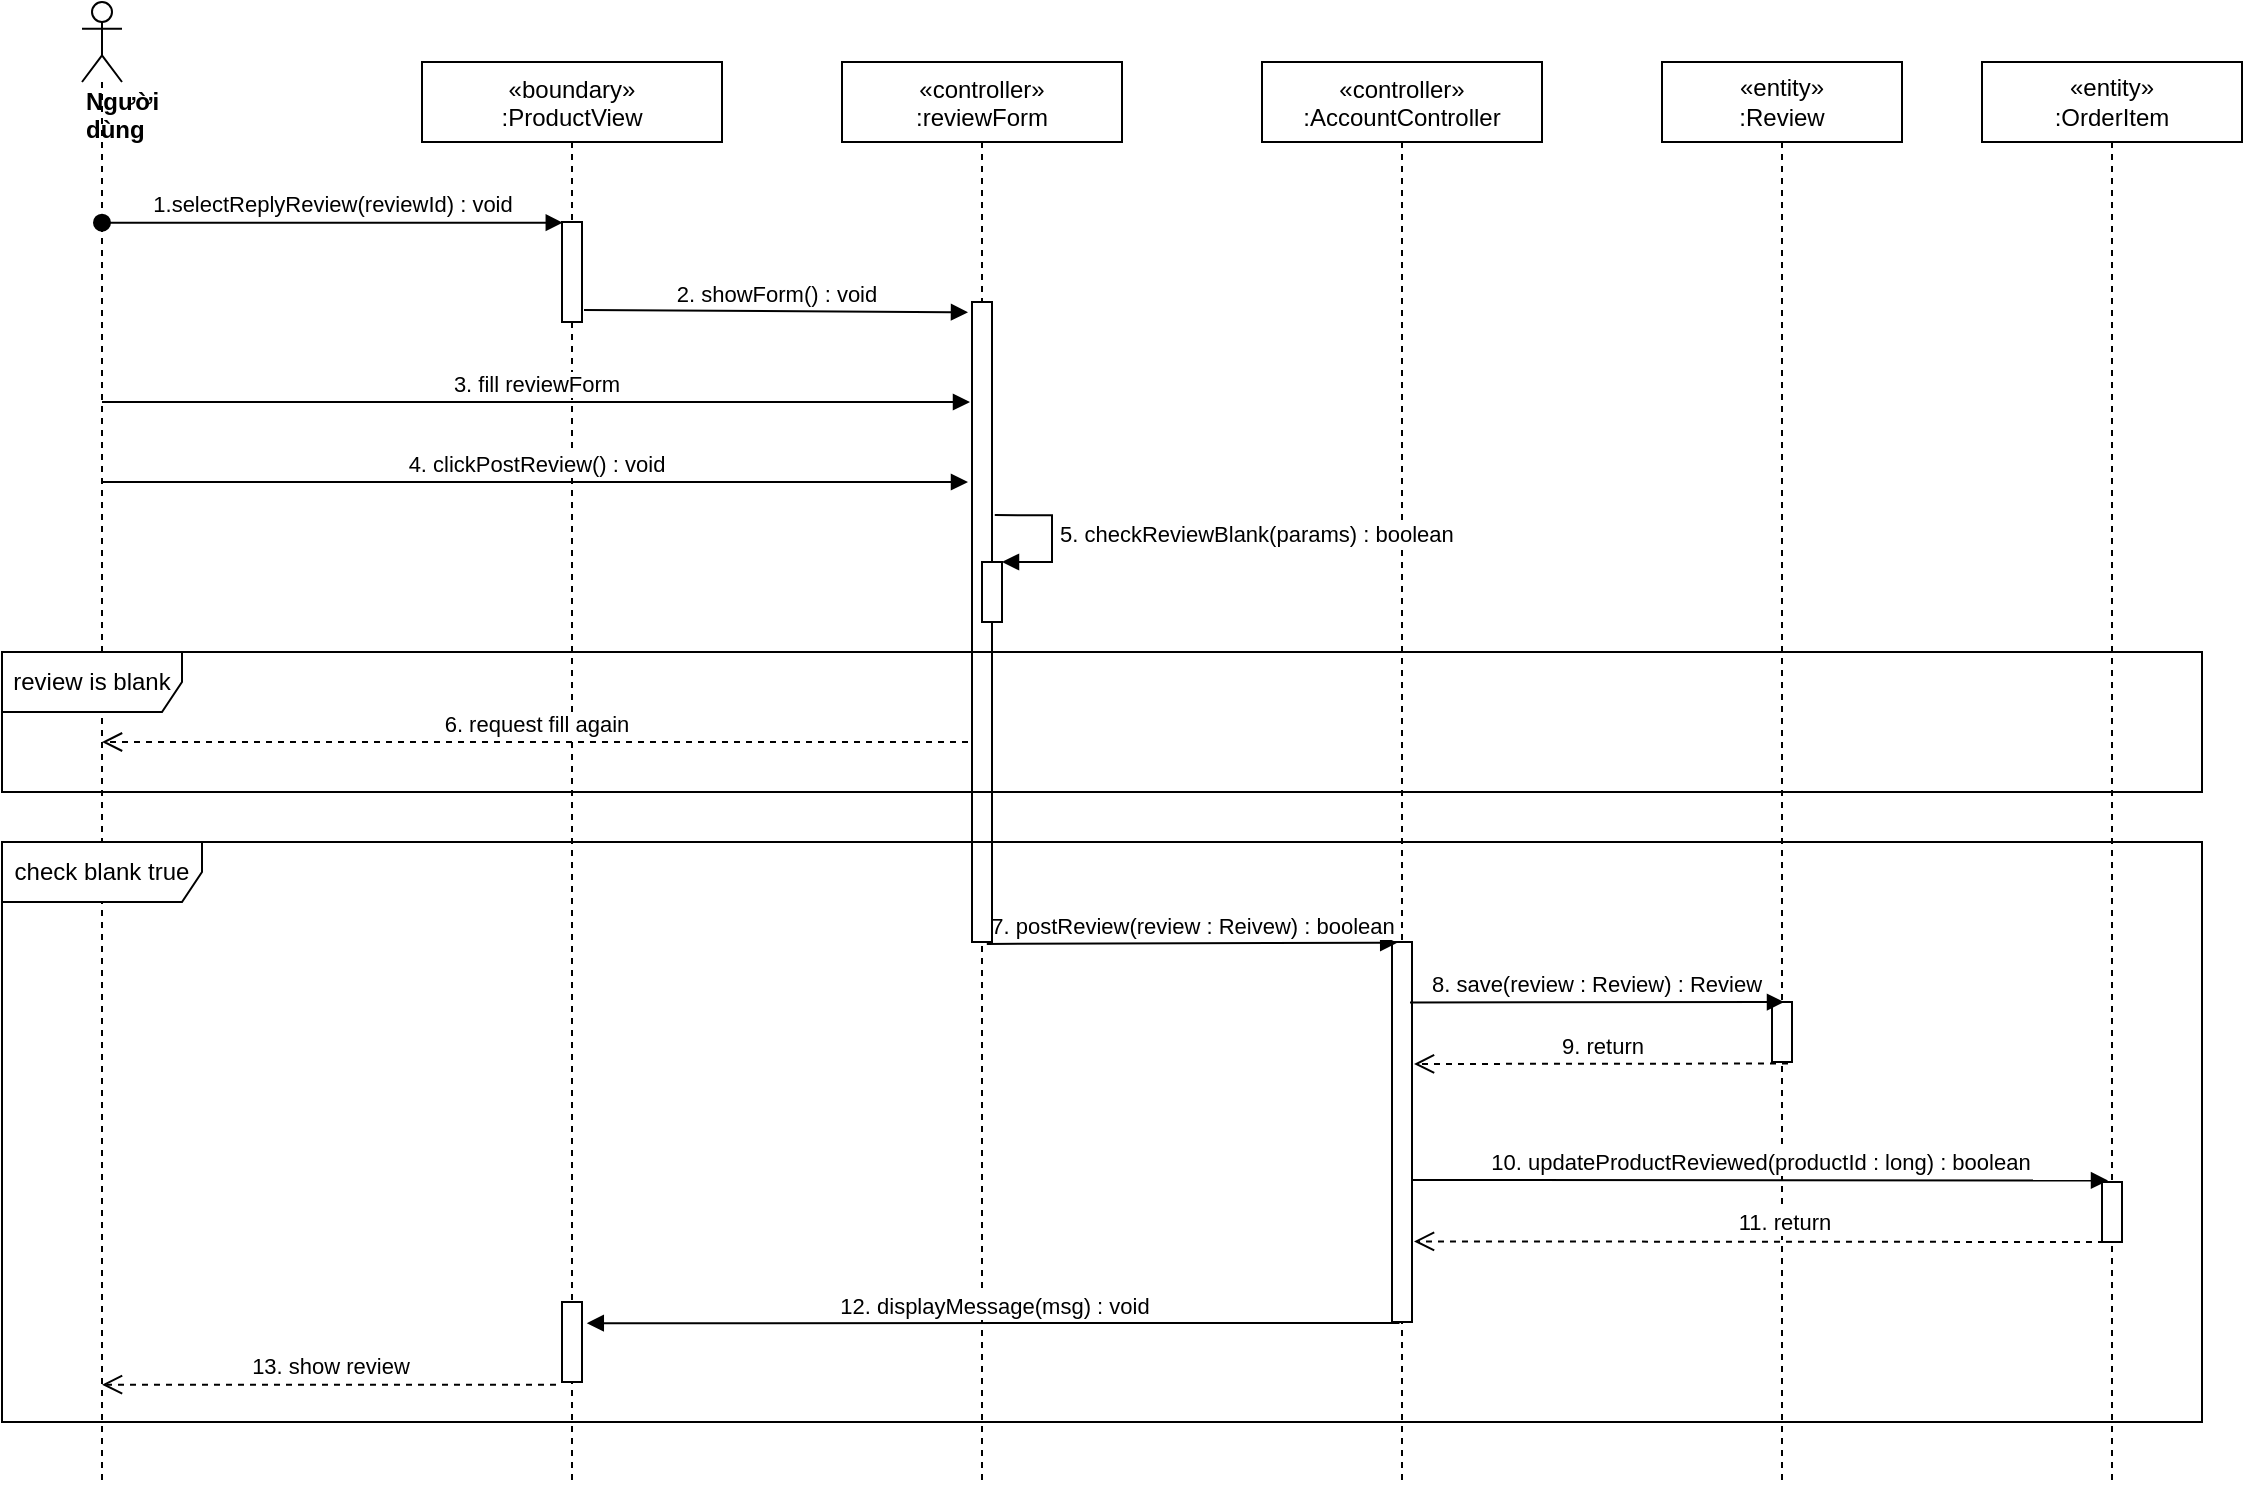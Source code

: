 <mxfile version="14.7.6" type="device"><diagram id="kgpKYQtTHZ0yAKxKKP6v" name="Page-1"><mxGraphModel dx="1038" dy="521" grid="1" gridSize="10" guides="1" tooltips="1" connect="1" arrows="1" fold="1" page="1" pageScale="1" pageWidth="850" pageHeight="1100" math="0" shadow="0"><root><mxCell id="0"/><mxCell id="1" parent="0"/><mxCell id="iVe8n8jMxYPN2y0XGjnA-1" value="«boundary»&#10;:ProductView" style="shape=umlLifeline;perimeter=lifelinePerimeter;container=1;collapsible=0;recursiveResize=0;rounded=0;shadow=0;strokeWidth=1;" parent="1" vertex="1"><mxGeometry x="250" y="80" width="150" height="710" as="geometry"/></mxCell><mxCell id="iVe8n8jMxYPN2y0XGjnA-2" value="" style="html=1;points=[];perimeter=orthogonalPerimeter;" parent="iVe8n8jMxYPN2y0XGjnA-1" vertex="1"><mxGeometry x="70" y="80" width="10" height="50" as="geometry"/></mxCell><mxCell id="iVe8n8jMxYPN2y0XGjnA-3" value="«controller»&#10;:AccountController" style="shape=umlLifeline;perimeter=lifelinePerimeter;container=1;collapsible=0;recursiveResize=0;rounded=0;shadow=0;strokeWidth=1;size=40;" parent="1" vertex="1"><mxGeometry x="670" y="80" width="140" height="710" as="geometry"/></mxCell><mxCell id="iVe8n8jMxYPN2y0XGjnA-4" value="" style="points=[];perimeter=orthogonalPerimeter;rounded=0;shadow=0;strokeWidth=1;" parent="iVe8n8jMxYPN2y0XGjnA-3" vertex="1"><mxGeometry x="65" y="440" width="10" height="190" as="geometry"/></mxCell><mxCell id="iVe8n8jMxYPN2y0XGjnA-5" value="&lt;div&gt;&lt;b&gt;Người dùng&lt;/b&gt;&lt;/div&gt;" style="shape=umlLifeline;participant=umlActor;perimeter=lifelinePerimeter;whiteSpace=wrap;html=1;container=1;collapsible=0;recursiveResize=0;verticalAlign=top;spacingTop=36;outlineConnect=0;align=left;" parent="1" vertex="1"><mxGeometry x="80" y="50" width="20" height="740" as="geometry"/></mxCell><mxCell id="iVe8n8jMxYPN2y0XGjnA-6" value="1.selectReplyReview(reviewId) : void" style="html=1;verticalAlign=bottom;startArrow=oval;startFill=1;endArrow=block;startSize=8;entryX=0.04;entryY=0.007;entryDx=0;entryDy=0;entryPerimeter=0;" parent="1" source="iVe8n8jMxYPN2y0XGjnA-5" target="iVe8n8jMxYPN2y0XGjnA-2" edge="1"><mxGeometry width="60" relative="1" as="geometry"><mxPoint x="400" y="230" as="sourcePoint"/><mxPoint x="283" y="160" as="targetPoint"/></mxGeometry></mxCell><mxCell id="iVe8n8jMxYPN2y0XGjnA-7" value="&lt;span&gt;«entity»&lt;br&gt;&lt;/span&gt;:Review" style="shape=umlLifeline;perimeter=lifelinePerimeter;whiteSpace=wrap;html=1;container=1;collapsible=0;recursiveResize=0;outlineConnect=0;" parent="1" vertex="1"><mxGeometry x="870" y="80" width="120" height="710" as="geometry"/></mxCell><mxCell id="iVe8n8jMxYPN2y0XGjnA-8" value="" style="points=[];perimeter=orthogonalPerimeter;rounded=0;shadow=0;strokeWidth=1;" parent="iVe8n8jMxYPN2y0XGjnA-7" vertex="1"><mxGeometry x="55" y="470" width="10" height="30" as="geometry"/></mxCell><mxCell id="iVe8n8jMxYPN2y0XGjnA-9" value="8. save(review : Review) : Review" style="html=1;verticalAlign=bottom;endArrow=block;entryX=0.6;entryY=0;entryDx=0;entryDy=0;entryPerimeter=0;exitX=0.9;exitY=0.159;exitDx=0;exitDy=0;exitPerimeter=0;" parent="1" source="iVe8n8jMxYPN2y0XGjnA-4" target="iVe8n8jMxYPN2y0XGjnA-8" edge="1"><mxGeometry width="80" relative="1" as="geometry"><mxPoint x="884" y="500" as="sourcePoint"/><mxPoint x="840" y="430" as="targetPoint"/></mxGeometry></mxCell><mxCell id="iVe8n8jMxYPN2y0XGjnA-10" value="9. return" style="html=1;verticalAlign=bottom;endArrow=open;dashed=1;endSize=8;exitX=0.8;exitY=1.025;exitDx=0;exitDy=0;exitPerimeter=0;" parent="1" source="iVe8n8jMxYPN2y0XGjnA-8" edge="1"><mxGeometry relative="1" as="geometry"><mxPoint x="840" y="430" as="sourcePoint"/><mxPoint x="746" y="581" as="targetPoint"/></mxGeometry></mxCell><mxCell id="iVe8n8jMxYPN2y0XGjnA-11" value="3. fill reviewForm" style="html=1;verticalAlign=bottom;endArrow=block;" parent="1" source="iVe8n8jMxYPN2y0XGjnA-5" edge="1"><mxGeometry width="80" relative="1" as="geometry"><mxPoint x="400" y="340" as="sourcePoint"/><mxPoint x="524" y="250" as="targetPoint"/></mxGeometry></mxCell><mxCell id="iVe8n8jMxYPN2y0XGjnA-12" value="7. postReview(review : Reivew) : boolean" style="html=1;verticalAlign=bottom;endArrow=block;entryX=0.26;entryY=0.002;entryDx=0;entryDy=0;entryPerimeter=0;exitX=0.74;exitY=1.003;exitDx=0;exitDy=0;exitPerimeter=0;" parent="1" source="iVe8n8jMxYPN2y0XGjnA-20" target="iVe8n8jMxYPN2y0XGjnA-4" edge="1"><mxGeometry width="80" relative="1" as="geometry"><mxPoint x="550" y="460" as="sourcePoint"/><mxPoint x="610" y="440" as="targetPoint"/></mxGeometry></mxCell><mxCell id="iVe8n8jMxYPN2y0XGjnA-13" value="4. clickPostReview() : void" style="html=1;verticalAlign=bottom;endArrow=block;" parent="1" source="iVe8n8jMxYPN2y0XGjnA-5" edge="1"><mxGeometry width="80" relative="1" as="geometry"><mxPoint x="420" y="440" as="sourcePoint"/><mxPoint x="523" y="290" as="targetPoint"/></mxGeometry></mxCell><mxCell id="iVe8n8jMxYPN2y0XGjnA-14" value="&lt;span&gt;«entity»&lt;br&gt;&lt;/span&gt;:OrderItem" style="shape=umlLifeline;perimeter=lifelinePerimeter;whiteSpace=wrap;html=1;container=1;collapsible=0;recursiveResize=0;outlineConnect=0;" parent="1" vertex="1"><mxGeometry x="1030" y="80" width="130" height="710" as="geometry"/></mxCell><mxCell id="iVe8n8jMxYPN2y0XGjnA-15" value="" style="points=[];perimeter=orthogonalPerimeter;rounded=0;shadow=0;strokeWidth=1;" parent="iVe8n8jMxYPN2y0XGjnA-14" vertex="1"><mxGeometry x="60" y="560" width="10" height="30" as="geometry"/></mxCell><mxCell id="iVe8n8jMxYPN2y0XGjnA-16" value="10. updateProductReviewed(productId : long) : boolean" style="html=1;verticalAlign=bottom;endArrow=block;entryX=0.3;entryY=-0.025;entryDx=0;entryDy=0;entryPerimeter=0;" parent="1" target="iVe8n8jMxYPN2y0XGjnA-15" edge="1"><mxGeometry width="80" relative="1" as="geometry"><mxPoint x="745" y="639" as="sourcePoint"/><mxPoint x="990" y="523" as="targetPoint"/></mxGeometry></mxCell><mxCell id="iVe8n8jMxYPN2y0XGjnA-17" value="11. return" style="html=1;verticalAlign=bottom;endArrow=open;dashed=1;endSize=8;exitX=0.1;exitY=1;exitDx=0;exitDy=0;exitPerimeter=0;entryX=1.1;entryY=0.788;entryDx=0;entryDy=0;entryPerimeter=0;" parent="1" source="iVe8n8jMxYPN2y0XGjnA-15" target="iVe8n8jMxYPN2y0XGjnA-4" edge="1"><mxGeometry x="-0.071" y="-1" relative="1" as="geometry"><mxPoint x="740" y="530" as="sourcePoint"/><mxPoint x="660" y="530" as="targetPoint"/><mxPoint as="offset"/></mxGeometry></mxCell><mxCell id="iVe8n8jMxYPN2y0XGjnA-18" value="«controller»&#10;:reviewForm" style="shape=umlLifeline;perimeter=lifelinePerimeter;container=1;collapsible=0;recursiveResize=0;rounded=0;shadow=0;strokeWidth=1;size=40;" parent="1" vertex="1"><mxGeometry x="460" y="80" width="140" height="710" as="geometry"/></mxCell><mxCell id="iVe8n8jMxYPN2y0XGjnA-19" value="2. showForm() : void" style="html=1;verticalAlign=bottom;endArrow=block;exitX=1.1;exitY=0.88;exitDx=0;exitDy=0;exitPerimeter=0;entryX=-0.2;entryY=0.016;entryDx=0;entryDy=0;entryPerimeter=0;" parent="1" source="iVe8n8jMxYPN2y0XGjnA-2" target="iVe8n8jMxYPN2y0XGjnA-20" edge="1"><mxGeometry width="80" relative="1" as="geometry"><mxPoint x="520" y="230" as="sourcePoint"/><mxPoint x="500" y="230" as="targetPoint"/></mxGeometry></mxCell><mxCell id="iVe8n8jMxYPN2y0XGjnA-20" value="" style="html=1;points=[];perimeter=orthogonalPerimeter;" parent="1" vertex="1"><mxGeometry x="525" y="200" width="10" height="320" as="geometry"/></mxCell><mxCell id="iVe8n8jMxYPN2y0XGjnA-21" value="" style="html=1;points=[];perimeter=orthogonalPerimeter;" parent="1" vertex="1"><mxGeometry x="530" y="330" width="10" height="30" as="geometry"/></mxCell><mxCell id="iVe8n8jMxYPN2y0XGjnA-22" value="5. checkReviewBlank(params) : boolean" style="edgeStyle=orthogonalEdgeStyle;html=1;align=left;spacingLeft=2;endArrow=block;rounded=0;entryX=1;entryY=0;exitX=1.14;exitY=0.333;exitDx=0;exitDy=0;exitPerimeter=0;" parent="1" target="iVe8n8jMxYPN2y0XGjnA-21" edge="1" source="iVe8n8jMxYPN2y0XGjnA-20"><mxGeometry relative="1" as="geometry"><mxPoint x="535" y="240" as="sourcePoint"/><Array as="points"><mxPoint x="565" y="307"/><mxPoint x="565" y="330"/></Array></mxGeometry></mxCell><mxCell id="iVe8n8jMxYPN2y0XGjnA-23" value="6. request fill again" style="html=1;verticalAlign=bottom;endArrow=open;dashed=1;endSize=8;" parent="1" target="iVe8n8jMxYPN2y0XGjnA-5" edge="1"><mxGeometry relative="1" as="geometry"><mxPoint x="523" y="420" as="sourcePoint"/><mxPoint x="520" y="330" as="targetPoint"/></mxGeometry></mxCell><mxCell id="iVe8n8jMxYPN2y0XGjnA-24" value="review is blank" style="shape=umlFrame;whiteSpace=wrap;html=1;width=90;height=30;" parent="1" vertex="1"><mxGeometry x="40" y="375" width="1100" height="70" as="geometry"/></mxCell><mxCell id="iVe8n8jMxYPN2y0XGjnA-26" value="&lt;font face=&quot;helvetica&quot;&gt;13. show review&lt;/font&gt;" style="html=1;verticalAlign=bottom;endArrow=open;dashed=1;endSize=8;exitX=-0.3;exitY=1.033;exitDx=0;exitDy=0;exitPerimeter=0;" parent="1" source="iVe8n8jMxYPN2y0XGjnA-27" target="iVe8n8jMxYPN2y0XGjnA-5" edge="1"><mxGeometry relative="1" as="geometry"><mxPoint x="580" y="630" as="sourcePoint"/><mxPoint x="500" y="630" as="targetPoint"/></mxGeometry></mxCell><mxCell id="iVe8n8jMxYPN2y0XGjnA-27" value="" style="html=1;points=[];perimeter=orthogonalPerimeter;" parent="1" vertex="1"><mxGeometry x="320" y="700" width="10" height="40" as="geometry"/></mxCell><mxCell id="iVe8n8jMxYPN2y0XGjnA-28" value="check blank true" style="shape=umlFrame;whiteSpace=wrap;html=1;width=100;height=30;" parent="1" vertex="1"><mxGeometry x="40" y="470" width="1100" height="290" as="geometry"/></mxCell><mxCell id="msDisQbn74u0KJJ4Xv2a-1" value="&lt;span style=&quot;font-family: &amp;#34;helvetica&amp;#34;&quot;&gt;12. displayMessage(msg) : void&lt;/span&gt;" style="html=1;verticalAlign=bottom;endArrow=block;exitX=0.491;exitY=0.888;exitDx=0;exitDy=0;exitPerimeter=0;entryX=1.24;entryY=0.265;entryDx=0;entryDy=0;entryPerimeter=0;" edge="1" parent="1" source="iVe8n8jMxYPN2y0XGjnA-3" target="iVe8n8jMxYPN2y0XGjnA-27"><mxGeometry width="80" relative="1" as="geometry"><mxPoint x="690" y="712" as="sourcePoint"/><mxPoint x="340" y="713" as="targetPoint"/></mxGeometry></mxCell></root></mxGraphModel></diagram></mxfile>